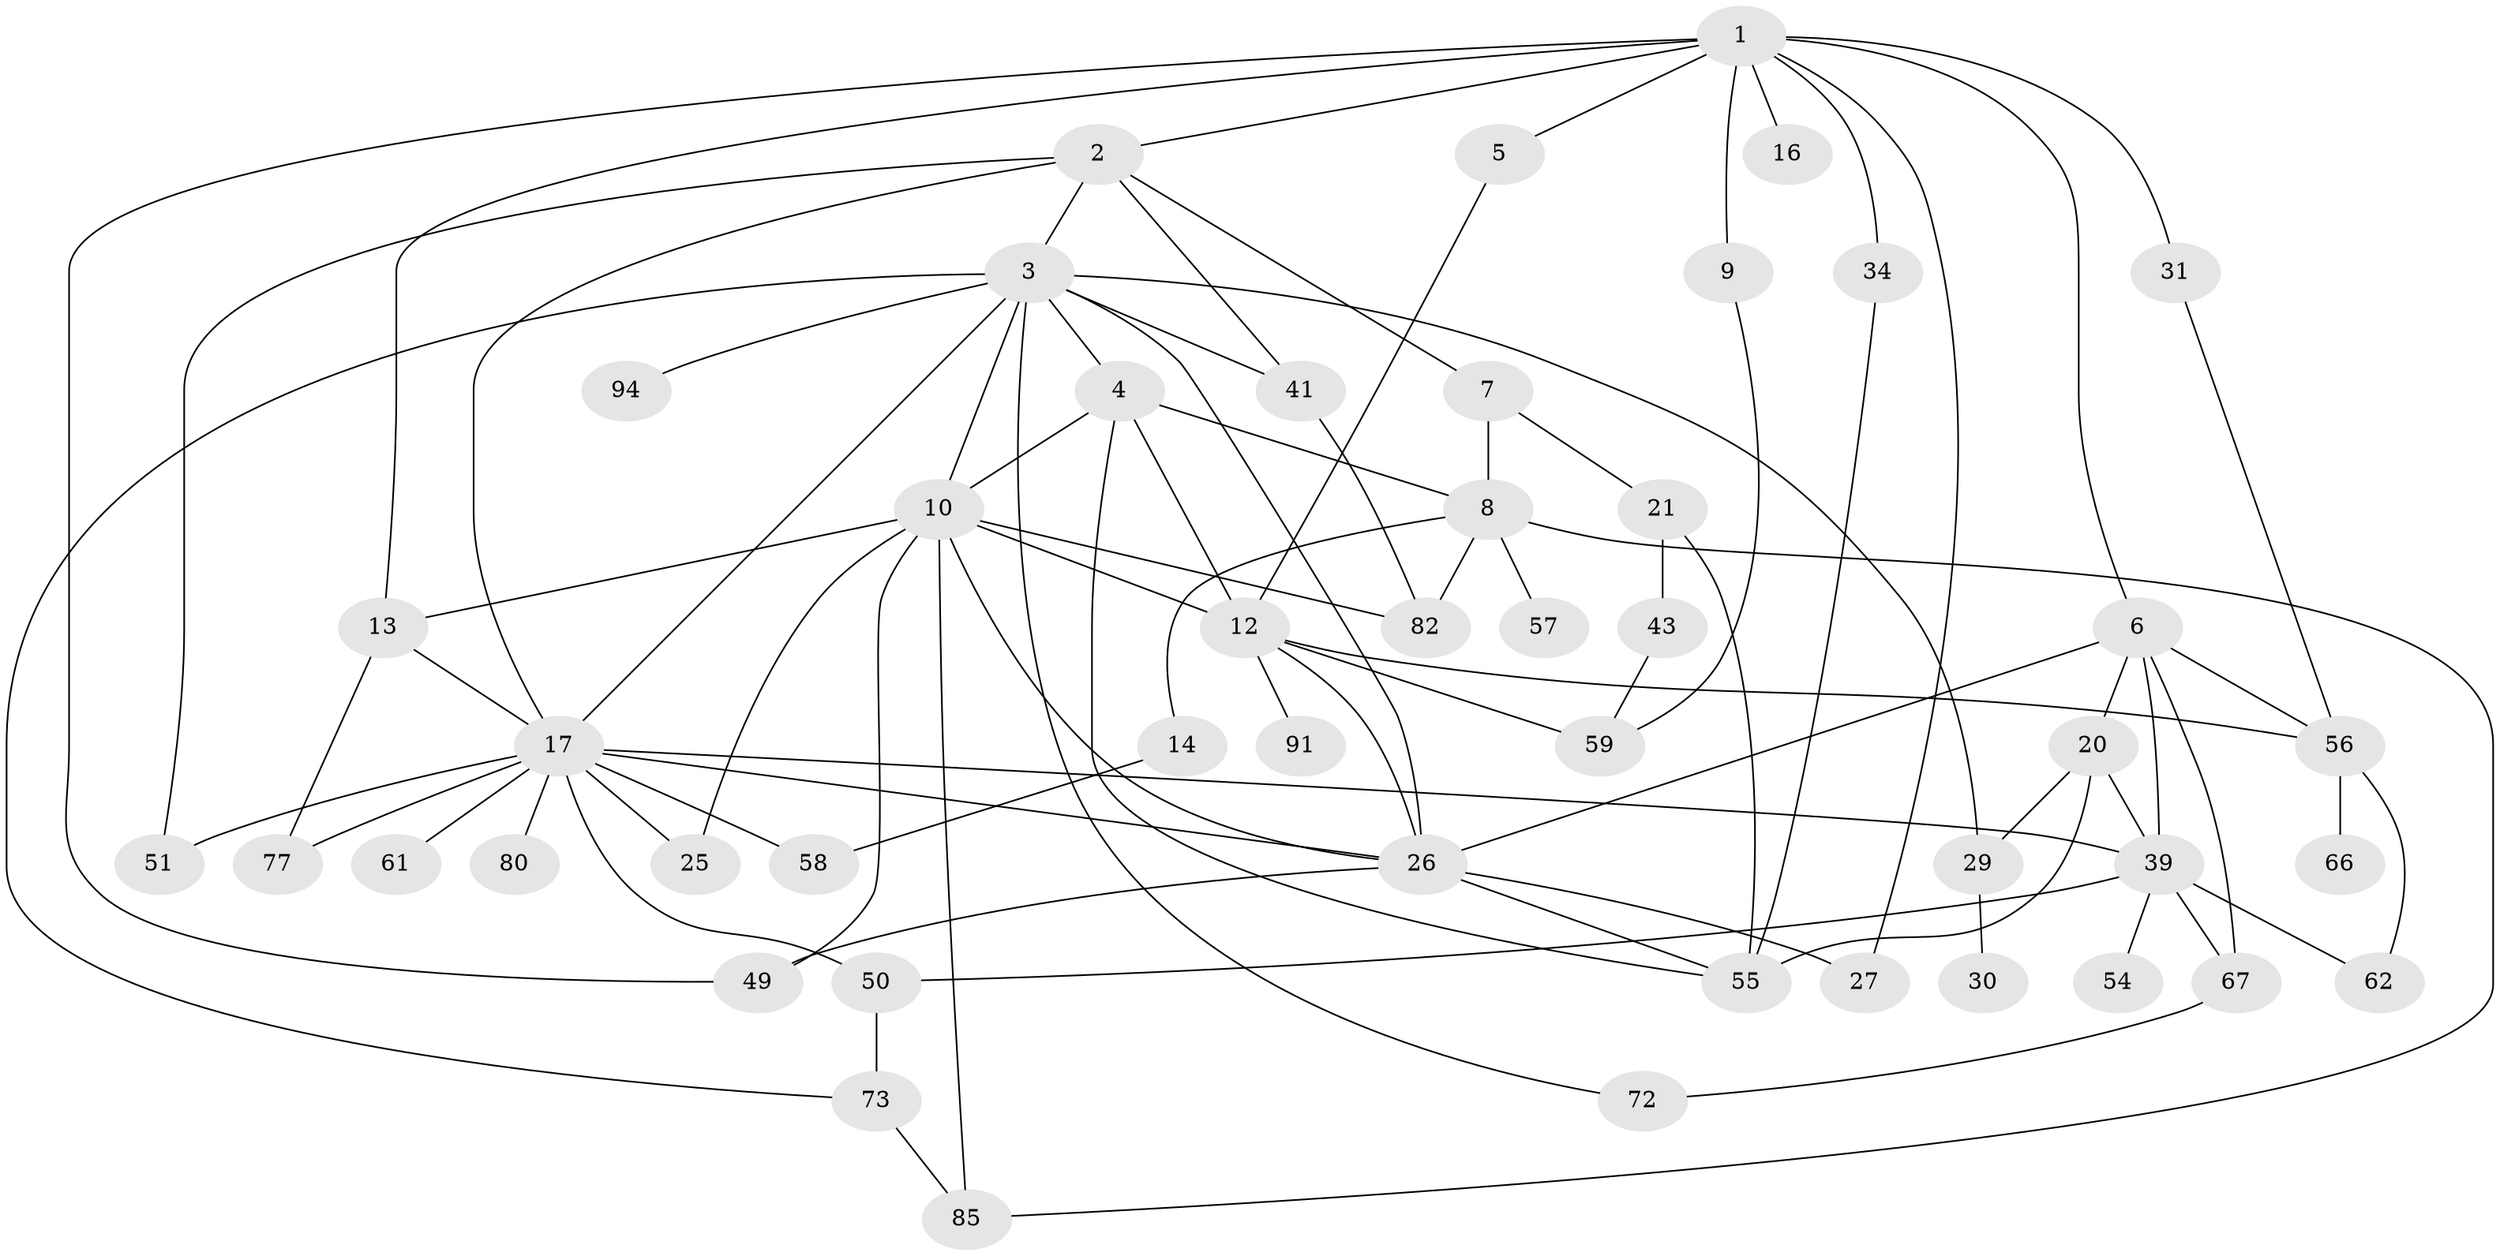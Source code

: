 // original degree distribution, {10: 0.010416666666666666, 6: 0.03125, 4: 0.1875, 5: 0.07291666666666667, 2: 0.2708333333333333, 3: 0.22916666666666666, 1: 0.19791666666666666}
// Generated by graph-tools (version 1.1) at 2025/13/03/09/25 04:13:17]
// undirected, 48 vertices, 86 edges
graph export_dot {
graph [start="1"]
  node [color=gray90,style=filled];
  1;
  2;
  3 [super="+24+95"];
  4 [super="+35"];
  5;
  6;
  7;
  8 [super="+11+15"];
  9 [super="+18"];
  10 [super="+22+63"];
  12 [super="+45+86+44"];
  13 [super="+92"];
  14 [super="+42"];
  16;
  17 [super="+19"];
  20;
  21 [super="+32"];
  25;
  26 [super="+33+47"];
  27 [super="+36+38"];
  29 [super="+71"];
  30;
  31;
  34 [super="+88"];
  39 [super="+46"];
  41 [super="+79"];
  43;
  49 [super="+90"];
  50 [super="+60"];
  51 [super="+68+75"];
  54 [super="+87"];
  55 [super="+76"];
  56 [super="+65"];
  57;
  58;
  59 [super="+81"];
  61;
  62;
  66;
  67 [super="+69"];
  72;
  73;
  77;
  80;
  82;
  85;
  91;
  94;
  1 -- 2;
  1 -- 5;
  1 -- 6;
  1 -- 9;
  1 -- 13;
  1 -- 16;
  1 -- 27;
  1 -- 31;
  1 -- 34;
  1 -- 49;
  2 -- 3;
  2 -- 7;
  2 -- 41;
  2 -- 51;
  2 -- 17;
  3 -- 4;
  3 -- 72;
  3 -- 73;
  3 -- 94;
  3 -- 41;
  3 -- 10 [weight=2];
  3 -- 17;
  3 -- 26;
  3 -- 29;
  4 -- 10;
  4 -- 55;
  4 -- 8;
  4 -- 12;
  5 -- 12;
  6 -- 20;
  6 -- 67;
  6 -- 39;
  6 -- 56;
  6 -- 26;
  7 -- 8;
  7 -- 21;
  8 -- 14;
  8 -- 82;
  8 -- 85;
  8 -- 57;
  9 -- 59;
  10 -- 49;
  10 -- 82;
  10 -- 85;
  10 -- 25;
  10 -- 13;
  10 -- 12;
  10 -- 26;
  12 -- 26;
  12 -- 59;
  12 -- 56;
  12 -- 91;
  13 -- 17;
  13 -- 77;
  14 -- 58;
  17 -- 50;
  17 -- 51;
  17 -- 39;
  17 -- 77;
  17 -- 80;
  17 -- 25;
  17 -- 58;
  17 -- 61;
  17 -- 26;
  20 -- 29;
  20 -- 39;
  20 -- 55;
  21 -- 55;
  21 -- 43;
  26 -- 55;
  26 -- 49;
  26 -- 27;
  29 -- 30;
  31 -- 56;
  34 -- 55;
  39 -- 54;
  39 -- 62;
  39 -- 67;
  39 -- 50;
  41 -- 82;
  43 -- 59;
  50 -- 73;
  56 -- 66;
  56 -- 62;
  67 -- 72;
  73 -- 85;
}
